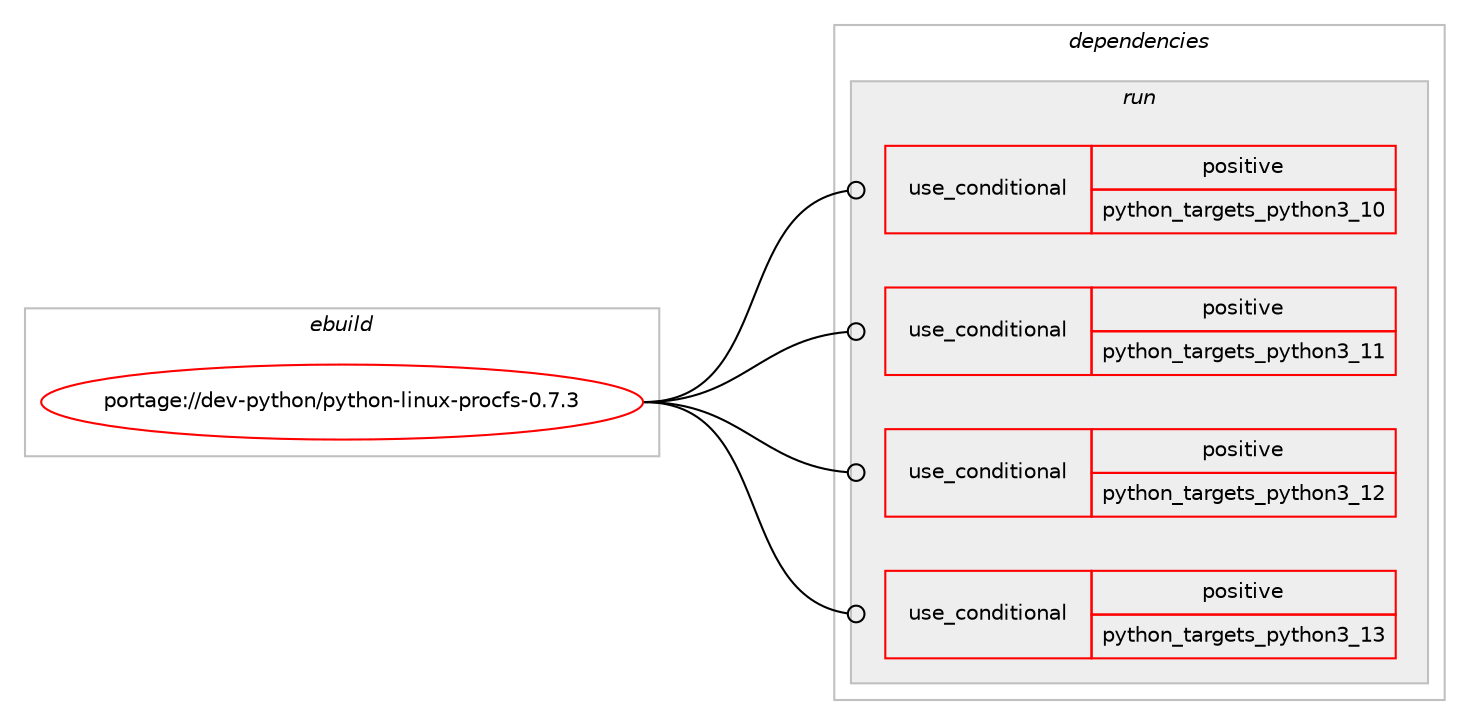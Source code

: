 digraph prolog {

# *************
# Graph options
# *************

newrank=true;
concentrate=true;
compound=true;
graph [rankdir=LR,fontname=Helvetica,fontsize=10,ranksep=1.5];#, ranksep=2.5, nodesep=0.2];
edge  [arrowhead=vee];
node  [fontname=Helvetica,fontsize=10];

# **********
# The ebuild
# **********

subgraph cluster_leftcol {
color=gray;
rank=same;
label=<<i>ebuild</i>>;
id [label="portage://dev-python/python-linux-procfs-0.7.3", color=red, width=4, href="../dev-python/python-linux-procfs-0.7.3.svg"];
}

# ****************
# The dependencies
# ****************

subgraph cluster_midcol {
color=gray;
label=<<i>dependencies</i>>;
subgraph cluster_compile {
fillcolor="#eeeeee";
style=filled;
label=<<i>compile</i>>;
}
subgraph cluster_compileandrun {
fillcolor="#eeeeee";
style=filled;
label=<<i>compile and run</i>>;
}
subgraph cluster_run {
fillcolor="#eeeeee";
style=filled;
label=<<i>run</i>>;
subgraph cond37040 {
dependency80353 [label=<<TABLE BORDER="0" CELLBORDER="1" CELLSPACING="0" CELLPADDING="4"><TR><TD ROWSPAN="3" CELLPADDING="10">use_conditional</TD></TR><TR><TD>positive</TD></TR><TR><TD>python_targets_python3_10</TD></TR></TABLE>>, shape=none, color=red];
# *** BEGIN UNKNOWN DEPENDENCY TYPE (TODO) ***
# dependency80353 -> package_dependency(portage://dev-python/python-linux-procfs-0.7.3,run,no,dev-lang,python,none,[,,],[slot(3.10)],[])
# *** END UNKNOWN DEPENDENCY TYPE (TODO) ***

}
id:e -> dependency80353:w [weight=20,style="solid",arrowhead="odot"];
subgraph cond37041 {
dependency80354 [label=<<TABLE BORDER="0" CELLBORDER="1" CELLSPACING="0" CELLPADDING="4"><TR><TD ROWSPAN="3" CELLPADDING="10">use_conditional</TD></TR><TR><TD>positive</TD></TR><TR><TD>python_targets_python3_11</TD></TR></TABLE>>, shape=none, color=red];
# *** BEGIN UNKNOWN DEPENDENCY TYPE (TODO) ***
# dependency80354 -> package_dependency(portage://dev-python/python-linux-procfs-0.7.3,run,no,dev-lang,python,none,[,,],[slot(3.11)],[])
# *** END UNKNOWN DEPENDENCY TYPE (TODO) ***

}
id:e -> dependency80354:w [weight=20,style="solid",arrowhead="odot"];
subgraph cond37042 {
dependency80355 [label=<<TABLE BORDER="0" CELLBORDER="1" CELLSPACING="0" CELLPADDING="4"><TR><TD ROWSPAN="3" CELLPADDING="10">use_conditional</TD></TR><TR><TD>positive</TD></TR><TR><TD>python_targets_python3_12</TD></TR></TABLE>>, shape=none, color=red];
# *** BEGIN UNKNOWN DEPENDENCY TYPE (TODO) ***
# dependency80355 -> package_dependency(portage://dev-python/python-linux-procfs-0.7.3,run,no,dev-lang,python,none,[,,],[slot(3.12)],[])
# *** END UNKNOWN DEPENDENCY TYPE (TODO) ***

}
id:e -> dependency80355:w [weight=20,style="solid",arrowhead="odot"];
subgraph cond37043 {
dependency80356 [label=<<TABLE BORDER="0" CELLBORDER="1" CELLSPACING="0" CELLPADDING="4"><TR><TD ROWSPAN="3" CELLPADDING="10">use_conditional</TD></TR><TR><TD>positive</TD></TR><TR><TD>python_targets_python3_13</TD></TR></TABLE>>, shape=none, color=red];
# *** BEGIN UNKNOWN DEPENDENCY TYPE (TODO) ***
# dependency80356 -> package_dependency(portage://dev-python/python-linux-procfs-0.7.3,run,no,dev-lang,python,none,[,,],[slot(3.13)],[])
# *** END UNKNOWN DEPENDENCY TYPE (TODO) ***

}
id:e -> dependency80356:w [weight=20,style="solid",arrowhead="odot"];
# *** BEGIN UNKNOWN DEPENDENCY TYPE (TODO) ***
# id -> package_dependency(portage://dev-python/python-linux-procfs-0.7.3,run,no,dev-python,six,none,[,,],[],[use(optenable(python_targets_python3_10),negative),use(optenable(python_targets_python3_11),negative),use(optenable(python_targets_python3_12),negative),use(optenable(python_targets_python3_13),negative)])
# *** END UNKNOWN DEPENDENCY TYPE (TODO) ***

}
}

# **************
# The candidates
# **************

subgraph cluster_choices {
rank=same;
color=gray;
label=<<i>candidates</i>>;

}

}

